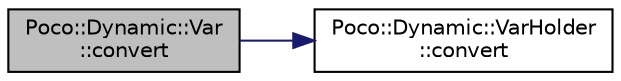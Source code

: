 digraph "Poco::Dynamic::Var::convert"
{
 // LATEX_PDF_SIZE
  edge [fontname="Helvetica",fontsize="10",labelfontname="Helvetica",labelfontsize="10"];
  node [fontname="Helvetica",fontsize="10",shape=record];
  rankdir="LR";
  Node1 [label="Poco::Dynamic::Var\l::convert",height=0.2,width=0.4,color="black", fillcolor="grey75", style="filled", fontcolor="black",tooltip="Returns the Var iterator."];
  Node1 -> Node2 [color="midnightblue",fontsize="10",style="solid"];
  Node2 [label="Poco::Dynamic::VarHolder\l::convert",height=0.2,width=0.4,color="black", fillcolor="white", style="filled",URL="$classPoco_1_1Dynamic_1_1VarHolder.html#aff77778b8b597d2b003b059093a0457e",tooltip=" "];
}
